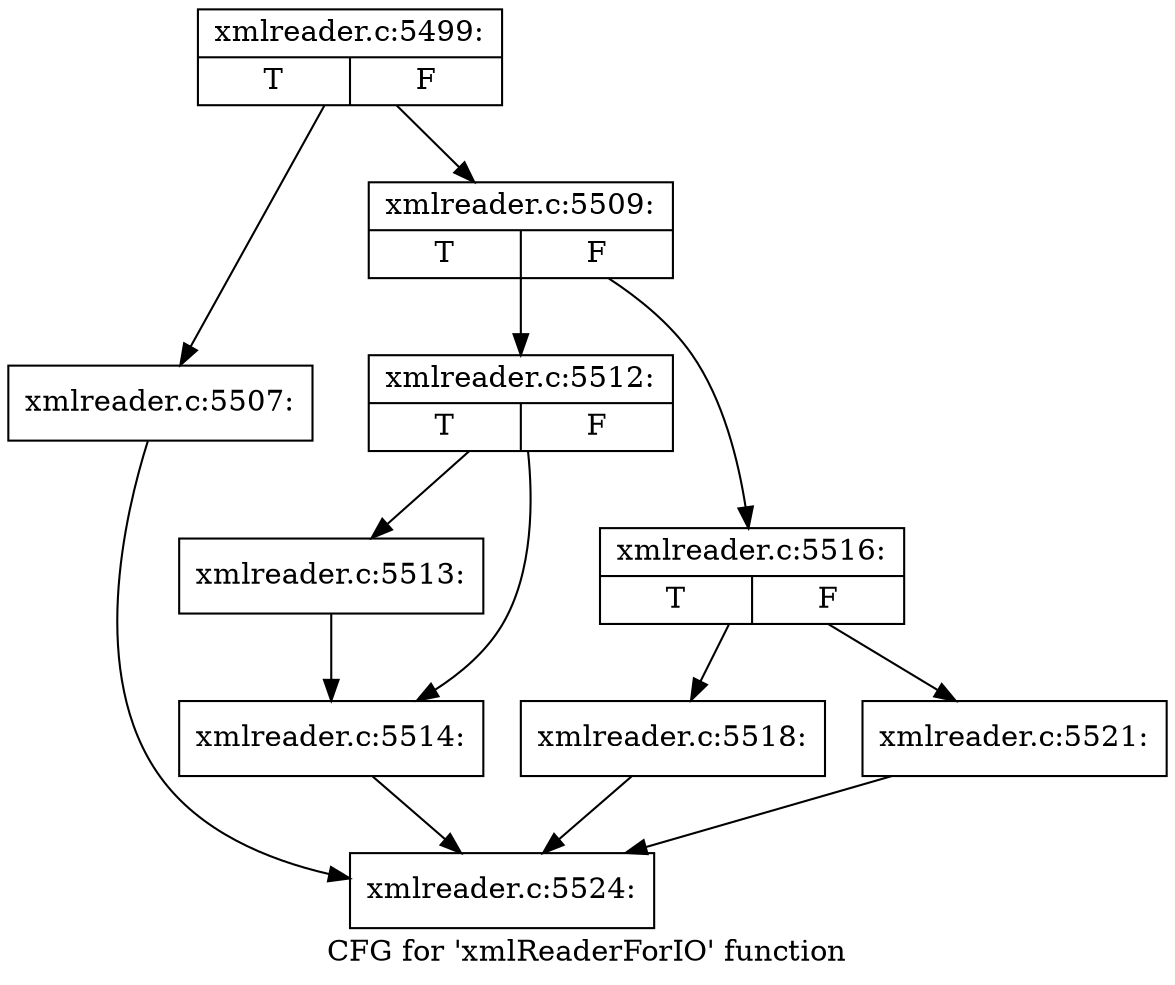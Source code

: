 digraph "CFG for 'xmlReaderForIO' function" {
	label="CFG for 'xmlReaderForIO' function";

	Node0x4923a20 [shape=record,label="{xmlreader.c:5499:|{<s0>T|<s1>F}}"];
	Node0x4923a20 -> Node0x4927860;
	Node0x4923a20 -> Node0x49278b0;
	Node0x4927860 [shape=record,label="{xmlreader.c:5507:}"];
	Node0x4927860 -> Node0x4923ce0;
	Node0x49278b0 [shape=record,label="{xmlreader.c:5509:|{<s0>T|<s1>F}}"];
	Node0x49278b0 -> Node0x4928620;
	Node0x49278b0 -> Node0x4928ab0;
	Node0x4928620 [shape=record,label="{xmlreader.c:5512:|{<s0>T|<s1>F}}"];
	Node0x4928620 -> Node0x4928cd0;
	Node0x4928620 -> Node0x4928d20;
	Node0x4928cd0 [shape=record,label="{xmlreader.c:5513:}"];
	Node0x4928cd0 -> Node0x4928d20;
	Node0x4928d20 [shape=record,label="{xmlreader.c:5514:}"];
	Node0x4928d20 -> Node0x4923ce0;
	Node0x4928ab0 [shape=record,label="{xmlreader.c:5516:|{<s0>T|<s1>F}}"];
	Node0x4928ab0 -> Node0x4929500;
	Node0x4928ab0 -> Node0x4929550;
	Node0x4929500 [shape=record,label="{xmlreader.c:5518:}"];
	Node0x4929500 -> Node0x4923ce0;
	Node0x4929550 [shape=record,label="{xmlreader.c:5521:}"];
	Node0x4929550 -> Node0x4923ce0;
	Node0x4923ce0 [shape=record,label="{xmlreader.c:5524:}"];
}
